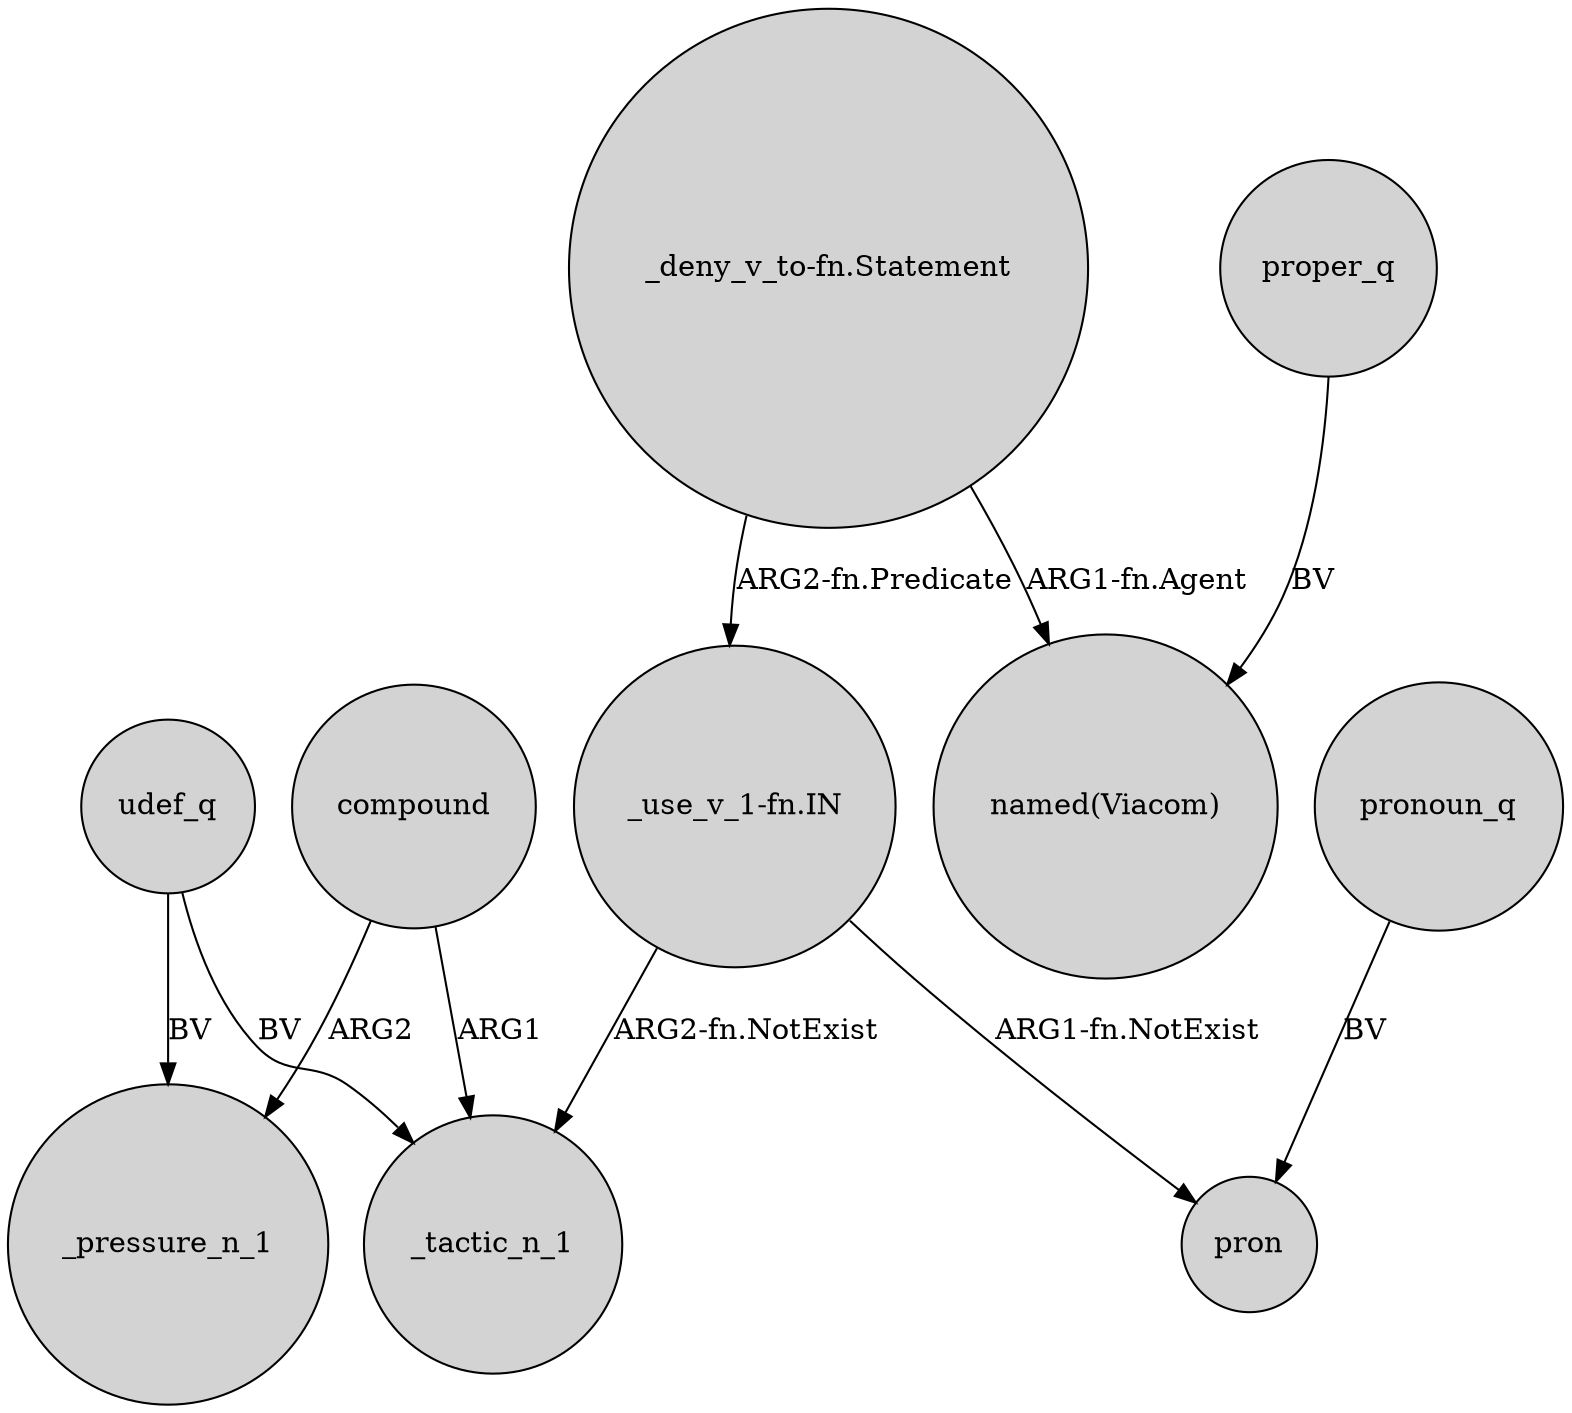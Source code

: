 digraph {
	node [shape=circle style=filled]
	udef_q -> _pressure_n_1 [label=BV]
	"_deny_v_to-fn.Statement" -> "_use_v_1-fn.IN" [label="ARG2-fn.Predicate"]
	"_use_v_1-fn.IN" -> pron [label="ARG1-fn.NotExist"]
	compound -> _pressure_n_1 [label=ARG2]
	"_use_v_1-fn.IN" -> _tactic_n_1 [label="ARG2-fn.NotExist"]
	"_deny_v_to-fn.Statement" -> "named(Viacom)" [label="ARG1-fn.Agent"]
	udef_q -> _tactic_n_1 [label=BV]
	proper_q -> "named(Viacom)" [label=BV]
	compound -> _tactic_n_1 [label=ARG1]
	pronoun_q -> pron [label=BV]
}
